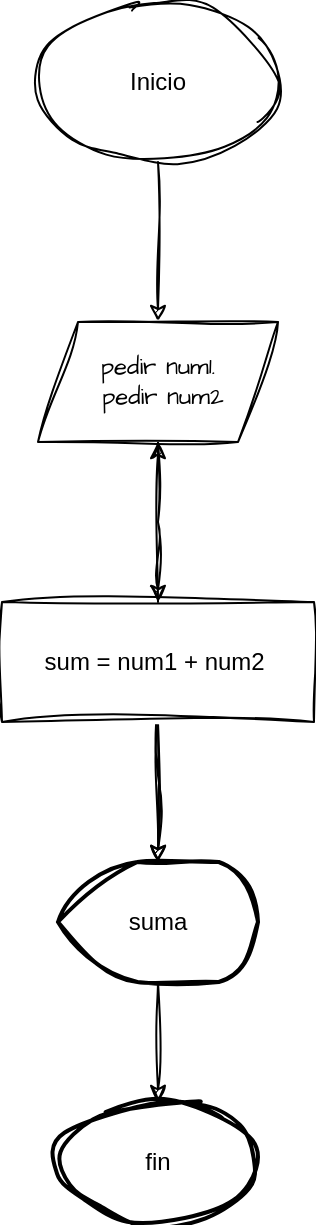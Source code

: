 <mxfile version="28.1.2">
  <diagram name="Página-1" id="bqjUl8BrrTwjTiFhByNo">
    <mxGraphModel dx="663" dy="391" grid="1" gridSize="10" guides="1" tooltips="1" connect="1" arrows="1" fold="1" page="0" pageScale="1" pageWidth="827" pageHeight="1169" background="none" math="0" shadow="0">
      <root>
        <mxCell id="0" />
        <mxCell id="1" parent="0" />
        <mxCell id="TSsGnEfZQhJPiGiIS8pb-2" value="" style="edgeStyle=orthogonalEdgeStyle;rounded=0;sketch=1;hachureGap=4;jiggle=2;curveFitting=1;orthogonalLoop=1;jettySize=auto;html=1;fontFamily=Architects Daughter;fontSource=https%3A%2F%2Ffonts.googleapis.com%2Fcss%3Ffamily%3DArchitects%2BDaughter;labelBackgroundColor=none;fontColor=default;" edge="1" parent="1" source="eE1NCM84fh8eDk-EjLab-1" target="TSsGnEfZQhJPiGiIS8pb-1">
          <mxGeometry relative="1" as="geometry" />
        </mxCell>
        <mxCell id="eE1NCM84fh8eDk-EjLab-1" value="Inicio" style="ellipse;whiteSpace=wrap;html=1;sketch=1;curveFitting=1;jiggle=2;labelBackgroundColor=none;" parent="1" vertex="1">
          <mxGeometry x="354" y="280" width="120" height="80" as="geometry" />
        </mxCell>
        <mxCell id="eE1NCM84fh8eDk-EjLab-5" style="edgeStyle=orthogonalEdgeStyle;rounded=0;orthogonalLoop=1;jettySize=auto;html=1;sketch=1;curveFitting=1;jiggle=2;labelBackgroundColor=none;fontColor=default;" parent="1" source="eE1NCM84fh8eDk-EjLab-2" target="eE1NCM84fh8eDk-EjLab-4" edge="1">
          <mxGeometry relative="1" as="geometry" />
        </mxCell>
        <mxCell id="eE1NCM84fh8eDk-EjLab-2" value="suma" style="strokeWidth=2;html=1;shape=mxgraph.flowchart.display;whiteSpace=wrap;sketch=1;curveFitting=1;jiggle=2;labelBackgroundColor=none;" parent="1" vertex="1">
          <mxGeometry x="364" y="710" width="100" height="60" as="geometry" />
        </mxCell>
        <mxCell id="eE1NCM84fh8eDk-EjLab-4" value="fin" style="strokeWidth=2;html=1;shape=mxgraph.flowchart.start_1;whiteSpace=wrap;sketch=1;curveFitting=1;jiggle=2;labelBackgroundColor=none;" parent="1" vertex="1">
          <mxGeometry x="364" y="830" width="100" height="60" as="geometry" />
        </mxCell>
        <mxCell id="eE1NCM84fh8eDk-EjLab-10" value="" style="edgeStyle=orthogonalEdgeStyle;rounded=0;orthogonalLoop=1;jettySize=auto;html=1;sketch=1;curveFitting=1;jiggle=2;labelBackgroundColor=none;fontColor=default;" parent="1" target="eE1NCM84fh8eDk-EjLab-2" edge="1">
          <mxGeometry relative="1" as="geometry">
            <mxPoint x="414" y="630" as="sourcePoint" />
          </mxGeometry>
        </mxCell>
        <mxCell id="TSsGnEfZQhJPiGiIS8pb-4" value="" style="edgeStyle=orthogonalEdgeStyle;rounded=0;sketch=1;hachureGap=4;jiggle=2;curveFitting=1;orthogonalLoop=1;jettySize=auto;html=1;fontFamily=Architects Daughter;fontSource=https%3A%2F%2Ffonts.googleapis.com%2Fcss%3Ffamily%3DArchitects%2BDaughter;labelBackgroundColor=none;fontColor=default;" edge="1" parent="1" source="eE1NCM84fh8eDk-EjLab-11" target="TSsGnEfZQhJPiGiIS8pb-1">
          <mxGeometry relative="1" as="geometry" />
        </mxCell>
        <mxCell id="TSsGnEfZQhJPiGiIS8pb-5" value="" style="edgeStyle=orthogonalEdgeStyle;rounded=0;sketch=1;hachureGap=4;jiggle=2;curveFitting=1;orthogonalLoop=1;jettySize=auto;html=1;fontFamily=Architects Daughter;fontSource=https%3A%2F%2Ffonts.googleapis.com%2Fcss%3Ffamily%3DArchitects%2BDaughter;exitX=0.5;exitY=1;exitDx=0;exitDy=0;labelBackgroundColor=none;fontColor=default;" edge="1" parent="1" source="eE1NCM84fh8eDk-EjLab-11" target="eE1NCM84fh8eDk-EjLab-2">
          <mxGeometry relative="1" as="geometry" />
        </mxCell>
        <mxCell id="eE1NCM84fh8eDk-EjLab-11" value="sum = num1 + num2&amp;nbsp;" style="whiteSpace=wrap;html=1;sketch=1;curveFitting=1;jiggle=2;labelBackgroundColor=none;" parent="1" vertex="1">
          <mxGeometry x="336" y="580" width="156" height="60" as="geometry" />
        </mxCell>
        <mxCell id="TSsGnEfZQhJPiGiIS8pb-3" style="edgeStyle=orthogonalEdgeStyle;rounded=0;sketch=1;hachureGap=4;jiggle=2;curveFitting=1;orthogonalLoop=1;jettySize=auto;html=1;fontFamily=Architects Daughter;fontSource=https%3A%2F%2Ffonts.googleapis.com%2Fcss%3Ffamily%3DArchitects%2BDaughter;labelBackgroundColor=none;fontColor=default;" edge="1" parent="1" source="TSsGnEfZQhJPiGiIS8pb-1">
          <mxGeometry relative="1" as="geometry">
            <mxPoint x="414" y="580" as="targetPoint" />
          </mxGeometry>
        </mxCell>
        <mxCell id="TSsGnEfZQhJPiGiIS8pb-1" value="pedir num1.&lt;div&gt;&amp;nbsp;pedir num2&lt;/div&gt;" style="shape=parallelogram;perimeter=parallelogramPerimeter;whiteSpace=wrap;html=1;fixedSize=1;hachureGap=4;fontFamily=Architects Daughter;fontSource=https%3A%2F%2Ffonts.googleapis.com%2Fcss%3Ffamily%3DArchitects%2BDaughter;sketch=1;curveFitting=1;jiggle=2;labelBackgroundColor=none;" vertex="1" parent="1">
          <mxGeometry x="354" y="440" width="120" height="60" as="geometry" />
        </mxCell>
      </root>
    </mxGraphModel>
  </diagram>
</mxfile>
